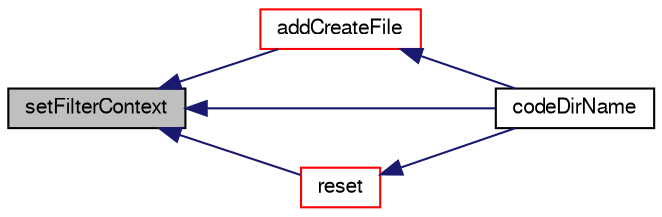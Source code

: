 digraph "setFilterContext"
{
  bgcolor="transparent";
  edge [fontname="FreeSans",fontsize="10",labelfontname="FreeSans",labelfontsize="10"];
  node [fontname="FreeSans",fontsize="10",shape=record];
  rankdir="LR";
  Node797 [label="setFilterContext",height=0.2,width=0.4,color="black", fillcolor="grey75", style="filled", fontcolor="black"];
  Node797 -> Node798 [dir="back",color="midnightblue",fontsize="10",style="solid",fontname="FreeSans"];
  Node798 [label="addCreateFile",height=0.2,width=0.4,color="red",URL="$a26070.html#a6d270b8740a9f41b1b6dfb91cdc6c4bd",tooltip="Add a file to create with its contents. Will not be filtered. "];
  Node798 -> Node800 [dir="back",color="midnightblue",fontsize="10",style="solid",fontname="FreeSans"];
  Node800 [label="codeDirName",height=0.2,width=0.4,color="black",URL="$a26070.html#a03583b008e55aa52fecb01f0df03b665",tooltip="Return the code-dirname. "];
  Node797 -> Node800 [dir="back",color="midnightblue",fontsize="10",style="solid",fontname="FreeSans"];
  Node797 -> Node803 [dir="back",color="midnightblue",fontsize="10",style="solid",fontname="FreeSans"];
  Node803 [label="reset",height=0.2,width=0.4,color="red",URL="$a26070.html#a5fe40a6007c13edae2b46c47d7a0c3c7",tooltip="Clear files and reset variables to specified context. "];
  Node803 -> Node800 [dir="back",color="midnightblue",fontsize="10",style="solid",fontname="FreeSans"];
}
